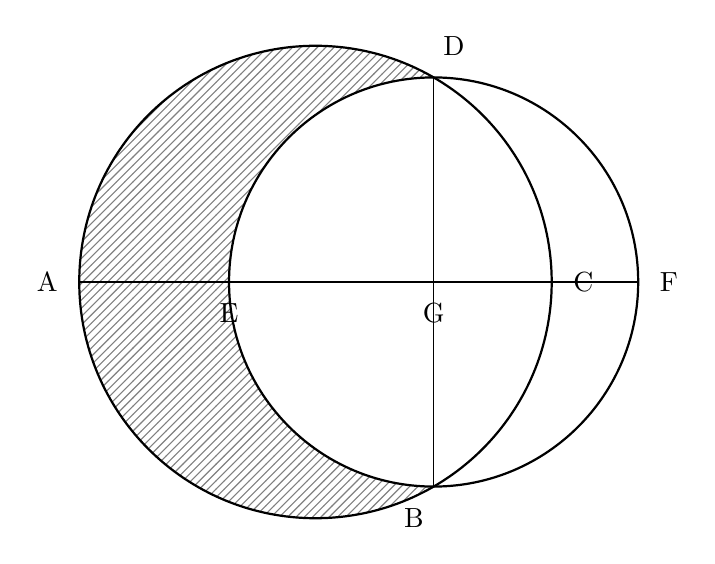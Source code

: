\begin{tikzpicture}[scale=1.5, >=latex] % 設定繪圖比例和箭頭樣式
    % --- 定義坐標 ---
    % 為了方便繪圖，我們將原始尺寸 (cm) 縮小 10 倍
    % G 設為原點 (0,0)
    \coordinate (G) at (0,0);
    % A 在 G 左方 3 個單位 (對應 30cm)
    \coordinate (A) at (-3,0);
    % C 在 G 右方 1 個單位 (對應 10cm)
    \coordinate (C) at (1,0);
    % O1 是 AC 的中點，即圓 ABCD 的圓心
    \coordinate (O1) at ($(A)!0.5!(C)$); % O1 = (-1, 0)
    % 圓 ABCD 的半徑 R1 是 AC 長度的一半
    \pgfmathsetmacro{\Rone}{veclen(1-(-3),0)/2} % R1 = 2
    % 圓 BEDF 以 G 為圓心，BD 為直徑。
    % B 和 D 在圓 ABCD 上，且 x=0 (因為 BD 過 G 且垂直於 AC)
    % (0 - O1_x)^2 + y^2 = R1^2 => (0 - (-1))^2 + y^2 = 2^2 => 1 + y^2 = 4 => y^2 = 3
    \pgfmathsetmacro{\yB}{-sqrt(3)}
    \pgfmathsetmacro{\yD}{sqrt(3)}
    \coordinate (B) at (0,\yB);
    \coordinate (D) at (0,\yD);
    % 圓 BEDF 的半徑 R2 是 GD 的長度
    \pgfmathsetmacro{\Rtwo}{veclen(0, \yD)} % R2 = sqrt(3)
    % E 和 F 在 x 軸上，是圓 BEDF 與 x 軸的交點
    \coordinate (E) at (-\Rtwo,0);
    \coordinate (F) at (\Rtwo,0);

    % --- 繪製陰影區域 ---
    % 步驟 1: 先用圖案填充整個大圓 (ABCD)
    \fill[pattern=north east lines, pattern color=gray] (O1) circle (\Rone);
    % 步驟 2: 用白色 (背景色) 填充小圓 (BEDF)，覆蓋掉重疊部分的圖案
    \fill[white] (G) circle (\Rtwo);

    % --- 繪製圓形輪廓 ---
    \draw[thick] (O1) circle (\Rone); % 繪製圓 ABCD
    \draw[thick] (G) circle (\Rtwo); % 繪製圓 BEDF

    % --- 繪製直線 ---
    \draw (A) -- (F); % 繪製直線 AF (包含 AC 和 EF)
    \draw (B) -- (D); % 繪製直線 BD

    % --- 標註點 ---
    % 使用稍微偏離點本身的位置放置標籤，避免遮擋線條
    \node[anchor=east] at ($(A)+(-0.1,0)$) {A}; % A 點標籤在左邊
    \node[anchor=west] at ($(C)+(0.1,0)$) {C};  % C 點標籤在右邊
    \node[anchor=north east] at ($(B)+(0,-0.1)$) {B}; % B 點標籤在左下方
    \node[anchor=south west] at ($(D)+(0,0.1)$) {D};  % D 點標籤在左上方
    \node[anchor=north] at ($(E)+(0,-0.1)$) {E}; % E 點標籤在下方
    \node[anchor=north] at ($(G)+(0,-0.1)$) {G}; % G 點標籤在下方
    \node[anchor=west] at ($(F)+(0.1,0)$) {F};  % F 點標籤在右邊

    % --- 可選：標註圓心 (如果需要可以取消註釋) ---
    % \fill (G) circle (1.5pt) node[below right, scale=0.8] {$G$};
    % \fill (O1) circle (1.5pt) node[above, scale=0.8] {$O_1$};

\end{tikzpicture}